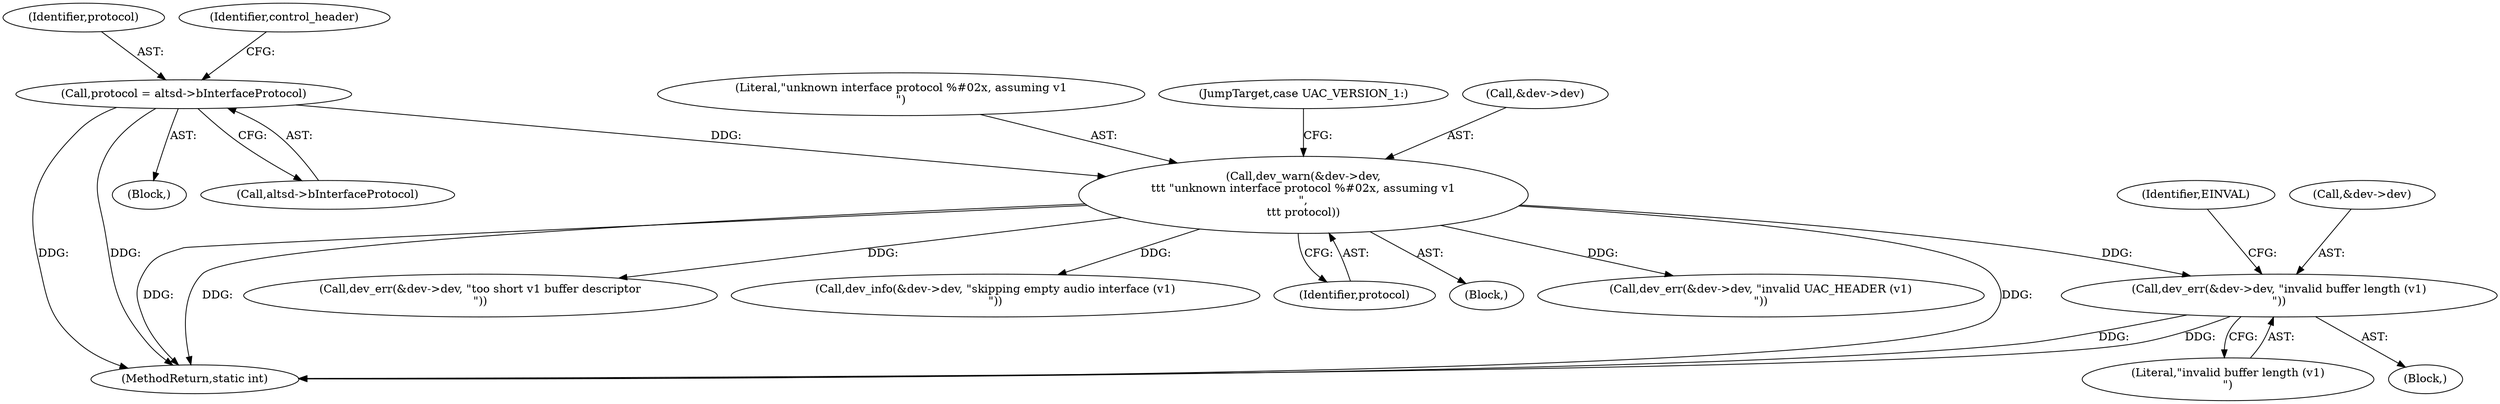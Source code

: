 digraph "0_linux_bfc81a8bc18e3c4ba0cbaa7666ff76be2f998991@pointer" {
"1000245" [label="(Call,dev_err(&dev->dev, \"invalid buffer length (v1)\n\"))"];
"1000194" [label="(Call,dev_warn(&dev->dev,\n\t\t\t \"unknown interface protocol %#02x, assuming v1\n\",\n\t\t\t protocol))"];
"1000145" [label="(Call,protocol = altsd->bInterfaceProtocol)"];
"1000192" [label="(Block,)"];
"1000199" [label="(Literal,\"unknown interface protocol %#02x, assuming v1\n\")"];
"1000267" [label="(Call,dev_err(&dev->dev, \"invalid UAC_HEADER (v1)\n\"))"];
"1000253" [label="(Identifier,EINVAL)"];
"1000147" [label="(Call,altsd->bInterfaceProtocol)"];
"1000201" [label="(JumpTarget,case UAC_VERSION_1:)"];
"1000145" [label="(Call,protocol = altsd->bInterfaceProtocol)"];
"1000194" [label="(Call,dev_warn(&dev->dev,\n\t\t\t \"unknown interface protocol %#02x, assuming v1\n\",\n\t\t\t protocol))"];
"1000389" [label="(MethodReturn,static int)"];
"1000146" [label="(Identifier,protocol)"];
"1000250" [label="(Literal,\"invalid buffer length (v1)\n\")"];
"1000107" [label="(Block,)"];
"1000152" [label="(Identifier,control_header)"];
"1000195" [label="(Call,&dev->dev)"];
"1000246" [label="(Call,&dev->dev)"];
"1000245" [label="(Call,dev_err(&dev->dev, \"invalid buffer length (v1)\n\"))"];
"1000214" [label="(Call,dev_err(&dev->dev, \"too short v1 buffer descriptor\n\"))"];
"1000229" [label="(Call,dev_info(&dev->dev, \"skipping empty audio interface (v1)\n\"))"];
"1000200" [label="(Identifier,protocol)"];
"1000244" [label="(Block,)"];
"1000245" -> "1000244"  [label="AST: "];
"1000245" -> "1000250"  [label="CFG: "];
"1000246" -> "1000245"  [label="AST: "];
"1000250" -> "1000245"  [label="AST: "];
"1000253" -> "1000245"  [label="CFG: "];
"1000245" -> "1000389"  [label="DDG: "];
"1000245" -> "1000389"  [label="DDG: "];
"1000194" -> "1000245"  [label="DDG: "];
"1000194" -> "1000192"  [label="AST: "];
"1000194" -> "1000200"  [label="CFG: "];
"1000195" -> "1000194"  [label="AST: "];
"1000199" -> "1000194"  [label="AST: "];
"1000200" -> "1000194"  [label="AST: "];
"1000201" -> "1000194"  [label="CFG: "];
"1000194" -> "1000389"  [label="DDG: "];
"1000194" -> "1000389"  [label="DDG: "];
"1000194" -> "1000389"  [label="DDG: "];
"1000145" -> "1000194"  [label="DDG: "];
"1000194" -> "1000214"  [label="DDG: "];
"1000194" -> "1000229"  [label="DDG: "];
"1000194" -> "1000267"  [label="DDG: "];
"1000145" -> "1000107"  [label="AST: "];
"1000145" -> "1000147"  [label="CFG: "];
"1000146" -> "1000145"  [label="AST: "];
"1000147" -> "1000145"  [label="AST: "];
"1000152" -> "1000145"  [label="CFG: "];
"1000145" -> "1000389"  [label="DDG: "];
"1000145" -> "1000389"  [label="DDG: "];
}
